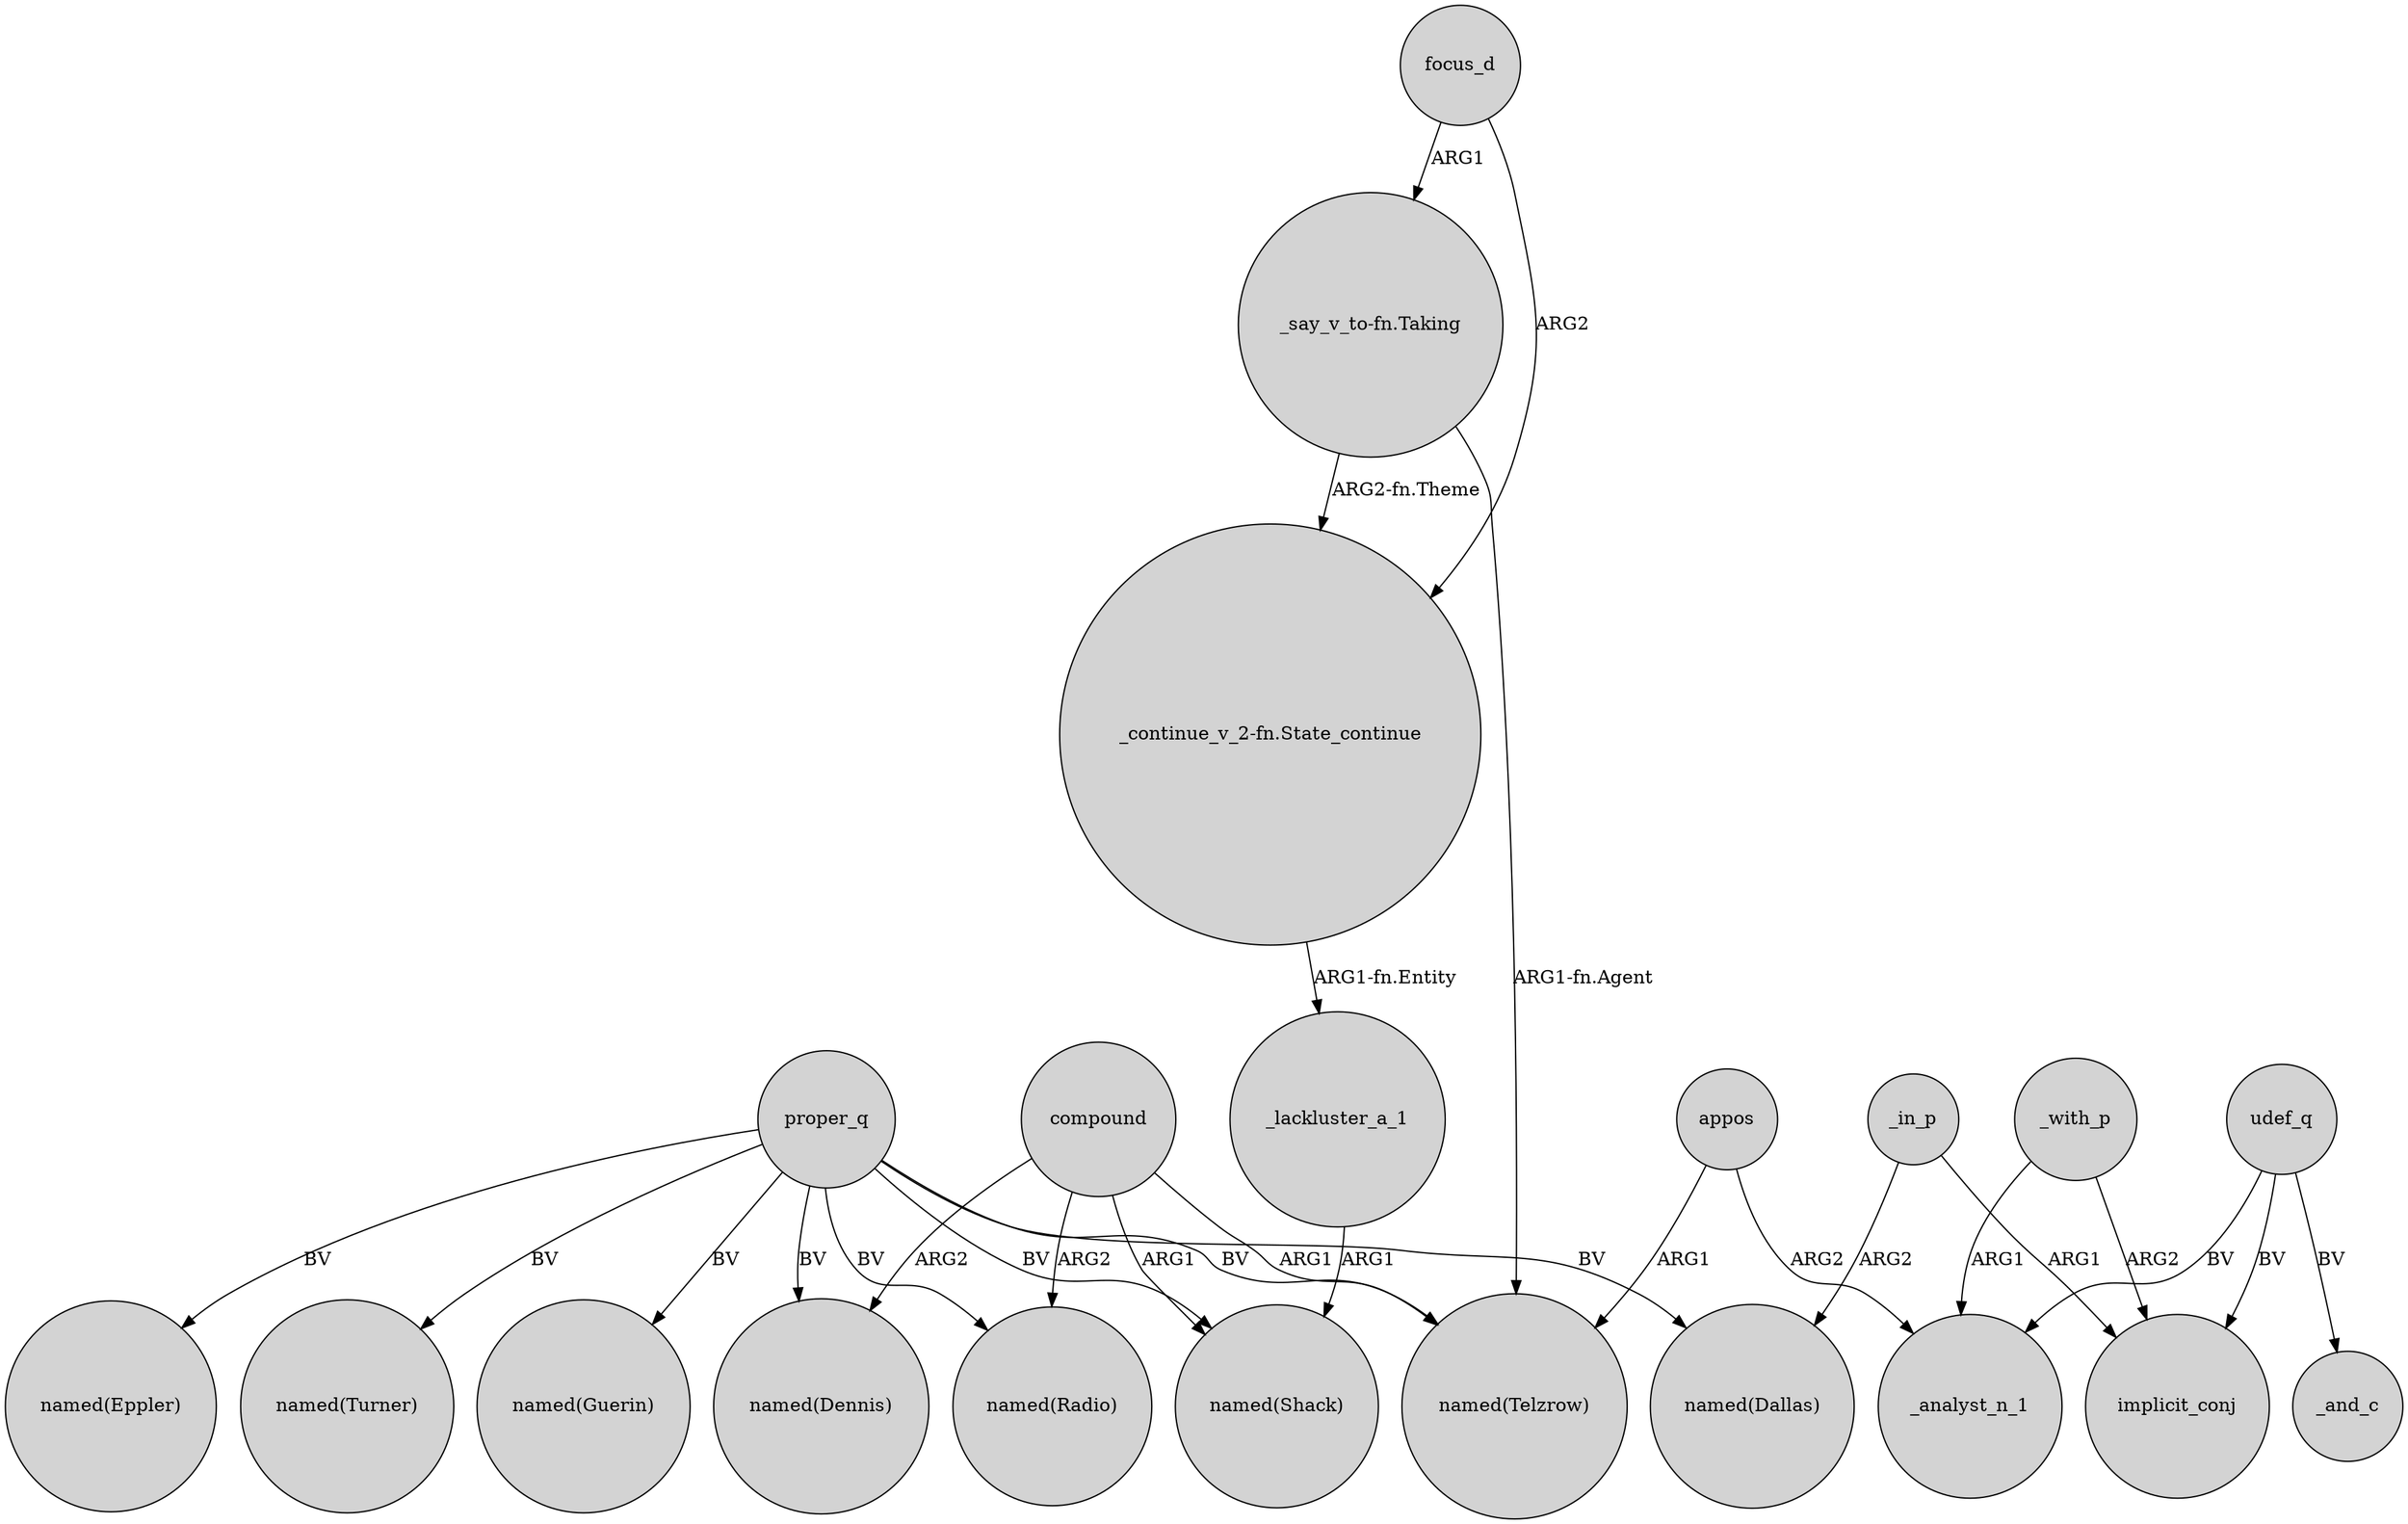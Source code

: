 digraph {
	node [shape=circle style=filled]
	proper_q -> "named(Turner)" [label=BV]
	_with_p -> implicit_conj [label=ARG2]
	proper_q -> "named(Eppler)" [label=BV]
	focus_d -> "_say_v_to-fn.Taking" [label=ARG1]
	compound -> "named(Dennis)" [label=ARG2]
	udef_q -> _analyst_n_1 [label=BV]
	"_say_v_to-fn.Taking" -> "named(Telzrow)" [label="ARG1-fn.Agent"]
	_in_p -> implicit_conj [label=ARG1]
	"_continue_v_2-fn.State_continue" -> _lackluster_a_1 [label="ARG1-fn.Entity"]
	_with_p -> _analyst_n_1 [label=ARG1]
	proper_q -> "named(Guerin)" [label=BV]
	proper_q -> "named(Shack)" [label=BV]
	udef_q -> _and_c [label=BV]
	proper_q -> "named(Radio)" [label=BV]
	proper_q -> "named(Telzrow)" [label=BV]
	compound -> "named(Shack)" [label=ARG1]
	appos -> _analyst_n_1 [label=ARG2]
	_in_p -> "named(Dallas)" [label=ARG2]
	compound -> "named(Telzrow)" [label=ARG1]
	compound -> "named(Radio)" [label=ARG2]
	proper_q -> "named(Dennis)" [label=BV]
	"_say_v_to-fn.Taking" -> "_continue_v_2-fn.State_continue" [label="ARG2-fn.Theme"]
	focus_d -> "_continue_v_2-fn.State_continue" [label=ARG2]
	appos -> "named(Telzrow)" [label=ARG1]
	proper_q -> "named(Dallas)" [label=BV]
	udef_q -> implicit_conj [label=BV]
	_lackluster_a_1 -> "named(Shack)" [label=ARG1]
}
